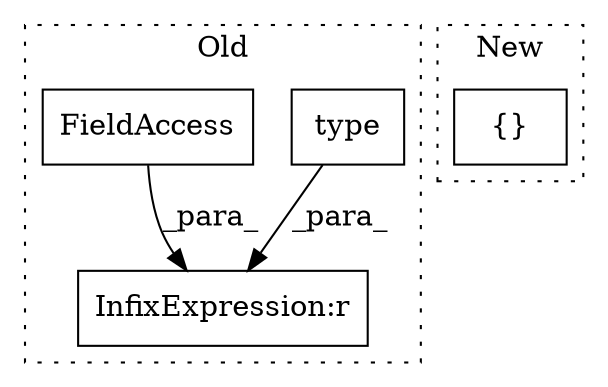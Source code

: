digraph G {
subgraph cluster0 {
1 [label="type" a="32" s="724,733" l="5,1" shape="box"];
3 [label="InfixExpression:r" a="27" s="734" l="4" shape="box"];
4 [label="FieldAccess" a="22" s="738" l="16" shape="box"];
label = "Old";
style="dotted";
}
subgraph cluster1 {
2 [label="{}" a="4" s="677" l="2" shape="box"];
label = "New";
style="dotted";
}
1 -> 3 [label="_para_"];
4 -> 3 [label="_para_"];
}